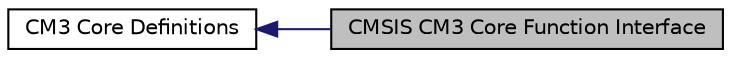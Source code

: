 digraph structs
{
  edge [fontname="Helvetica",fontsize="10",labelfontname="Helvetica",labelfontsize="10"];
  node [fontname="Helvetica",fontsize="10",shape=record];
  rankdir=LR;
  Node0 [label="CMSIS CM3 Core Function Interface",height=0.2,width=0.4,color="black", fillcolor="grey75", style="filled" fontcolor="black"];
  Node1 [label="CM3 Core Definitions",height=0.2,width=0.4,color="black", fillcolor="white", style="filled",URL="$group___c_m_s_i_s___c_m3__core__definitions.html"];
  Node1->Node0 [shape=plaintext, color="midnightblue", dir="back", style="solid"];
}
